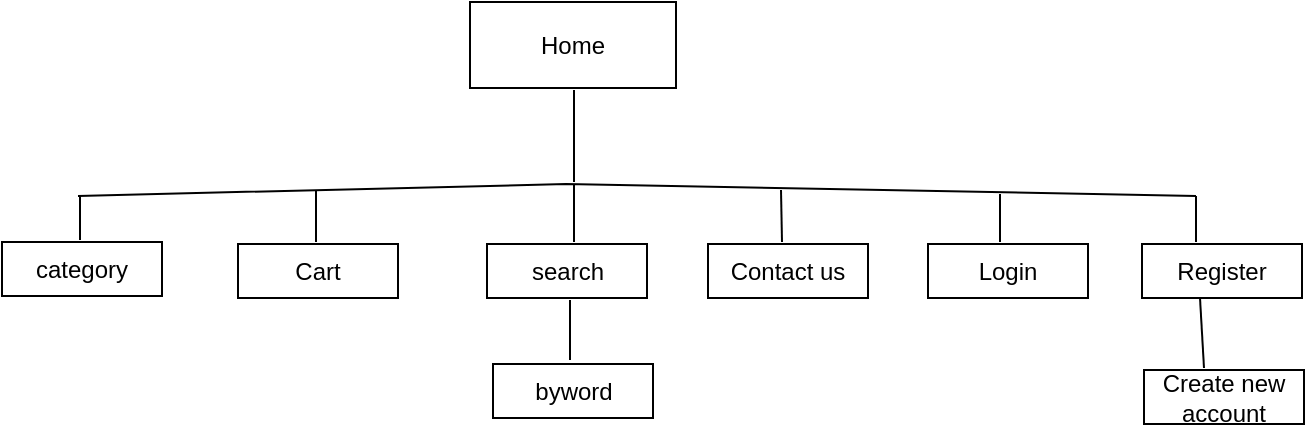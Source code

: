 <mxfile version="20.2.7" type="github">
  <diagram id="tgnCL2lBoN1Ls_xipn82" name="Trang-1">
    <mxGraphModel dx="782" dy="436" grid="0" gridSize="10" guides="1" tooltips="1" connect="1" arrows="1" fold="1" page="1" pageScale="1" pageWidth="827" pageHeight="1169" math="0" shadow="0">
      <root>
        <mxCell id="0" />
        <mxCell id="1" parent="0" />
        <mxCell id="tRT8AOSdw2QDc5YqeSh--1" value="Home" style="rounded=0;whiteSpace=wrap;html=1;" vertex="1" parent="1">
          <mxGeometry x="350" y="20" width="103" height="43" as="geometry" />
        </mxCell>
        <mxCell id="tRT8AOSdw2QDc5YqeSh--2" value="" style="endArrow=none;html=1;rounded=0;" edge="1" parent="1">
          <mxGeometry width="50" height="50" relative="1" as="geometry">
            <mxPoint x="402" y="110" as="sourcePoint" />
            <mxPoint x="402" y="64" as="targetPoint" />
            <Array as="points" />
          </mxGeometry>
        </mxCell>
        <mxCell id="tRT8AOSdw2QDc5YqeSh--3" value="" style="endArrow=none;html=1;rounded=0;" edge="1" parent="1">
          <mxGeometry width="50" height="50" relative="1" as="geometry">
            <mxPoint x="154" y="117" as="sourcePoint" />
            <mxPoint x="713" y="117" as="targetPoint" />
            <Array as="points">
              <mxPoint x="398" y="111" />
            </Array>
          </mxGeometry>
        </mxCell>
        <mxCell id="tRT8AOSdw2QDc5YqeSh--4" value="category" style="rounded=0;whiteSpace=wrap;html=1;" vertex="1" parent="1">
          <mxGeometry x="116" y="140" width="80" height="27" as="geometry" />
        </mxCell>
        <mxCell id="tRT8AOSdw2QDc5YqeSh--5" value="" style="endArrow=none;html=1;rounded=0;" edge="1" parent="1">
          <mxGeometry width="50" height="50" relative="1" as="geometry">
            <mxPoint x="155" y="139" as="sourcePoint" />
            <mxPoint x="155" y="117" as="targetPoint" />
          </mxGeometry>
        </mxCell>
        <mxCell id="tRT8AOSdw2QDc5YqeSh--7" value="Cart" style="rounded=0;whiteSpace=wrap;html=1;" vertex="1" parent="1">
          <mxGeometry x="234" y="141" width="80" height="27" as="geometry" />
        </mxCell>
        <mxCell id="tRT8AOSdw2QDc5YqeSh--9" value="" style="endArrow=none;html=1;rounded=0;" edge="1" parent="1">
          <mxGeometry width="50" height="50" relative="1" as="geometry">
            <mxPoint x="273" y="140" as="sourcePoint" />
            <mxPoint x="273" y="114" as="targetPoint" />
          </mxGeometry>
        </mxCell>
        <mxCell id="tRT8AOSdw2QDc5YqeSh--10" value="search" style="rounded=0;whiteSpace=wrap;html=1;" vertex="1" parent="1">
          <mxGeometry x="358.5" y="141" width="80" height="27" as="geometry" />
        </mxCell>
        <mxCell id="tRT8AOSdw2QDc5YqeSh--11" value="" style="endArrow=none;html=1;rounded=0;" edge="1" parent="1">
          <mxGeometry width="50" height="50" relative="1" as="geometry">
            <mxPoint x="402" y="140" as="sourcePoint" />
            <mxPoint x="402" y="111" as="targetPoint" />
          </mxGeometry>
        </mxCell>
        <mxCell id="tRT8AOSdw2QDc5YqeSh--13" value="" style="endArrow=none;html=1;rounded=0;" edge="1" parent="1">
          <mxGeometry width="50" height="50" relative="1" as="geometry">
            <mxPoint x="400" y="199" as="sourcePoint" />
            <mxPoint x="400" y="169" as="targetPoint" />
          </mxGeometry>
        </mxCell>
        <mxCell id="tRT8AOSdw2QDc5YqeSh--15" value="byword" style="rounded=0;whiteSpace=wrap;html=1;" vertex="1" parent="1">
          <mxGeometry x="361.5" y="201" width="80" height="27" as="geometry" />
        </mxCell>
        <mxCell id="tRT8AOSdw2QDc5YqeSh--16" value="Contact us" style="rounded=0;whiteSpace=wrap;html=1;" vertex="1" parent="1">
          <mxGeometry x="469" y="141" width="80" height="27" as="geometry" />
        </mxCell>
        <mxCell id="tRT8AOSdw2QDc5YqeSh--17" value="" style="endArrow=none;html=1;rounded=0;" edge="1" parent="1">
          <mxGeometry width="50" height="50" relative="1" as="geometry">
            <mxPoint x="506" y="140" as="sourcePoint" />
            <mxPoint x="505.5" y="114" as="targetPoint" />
          </mxGeometry>
        </mxCell>
        <mxCell id="tRT8AOSdw2QDc5YqeSh--18" value="Login" style="rounded=0;whiteSpace=wrap;html=1;" vertex="1" parent="1">
          <mxGeometry x="579" y="141" width="80" height="27" as="geometry" />
        </mxCell>
        <mxCell id="tRT8AOSdw2QDc5YqeSh--19" value="" style="endArrow=none;html=1;rounded=0;" edge="1" parent="1">
          <mxGeometry width="50" height="50" relative="1" as="geometry">
            <mxPoint x="615" y="140" as="sourcePoint" />
            <mxPoint x="615" y="116" as="targetPoint" />
          </mxGeometry>
        </mxCell>
        <mxCell id="tRT8AOSdw2QDc5YqeSh--20" value="Register" style="rounded=0;whiteSpace=wrap;html=1;" vertex="1" parent="1">
          <mxGeometry x="686" y="141" width="80" height="27" as="geometry" />
        </mxCell>
        <mxCell id="tRT8AOSdw2QDc5YqeSh--21" value="" style="endArrow=none;html=1;rounded=0;" edge="1" parent="1">
          <mxGeometry width="50" height="50" relative="1" as="geometry">
            <mxPoint x="713" y="140" as="sourcePoint" />
            <mxPoint x="713" y="117" as="targetPoint" />
          </mxGeometry>
        </mxCell>
        <mxCell id="tRT8AOSdw2QDc5YqeSh--22" value="Create new account" style="rounded=0;whiteSpace=wrap;html=1;" vertex="1" parent="1">
          <mxGeometry x="687" y="204" width="80" height="27" as="geometry" />
        </mxCell>
        <mxCell id="tRT8AOSdw2QDc5YqeSh--23" value="" style="endArrow=none;html=1;rounded=0;" edge="1" parent="1">
          <mxGeometry width="50" height="50" relative="1" as="geometry">
            <mxPoint x="717" y="203" as="sourcePoint" />
            <mxPoint x="715" y="168" as="targetPoint" />
          </mxGeometry>
        </mxCell>
      </root>
    </mxGraphModel>
  </diagram>
</mxfile>
